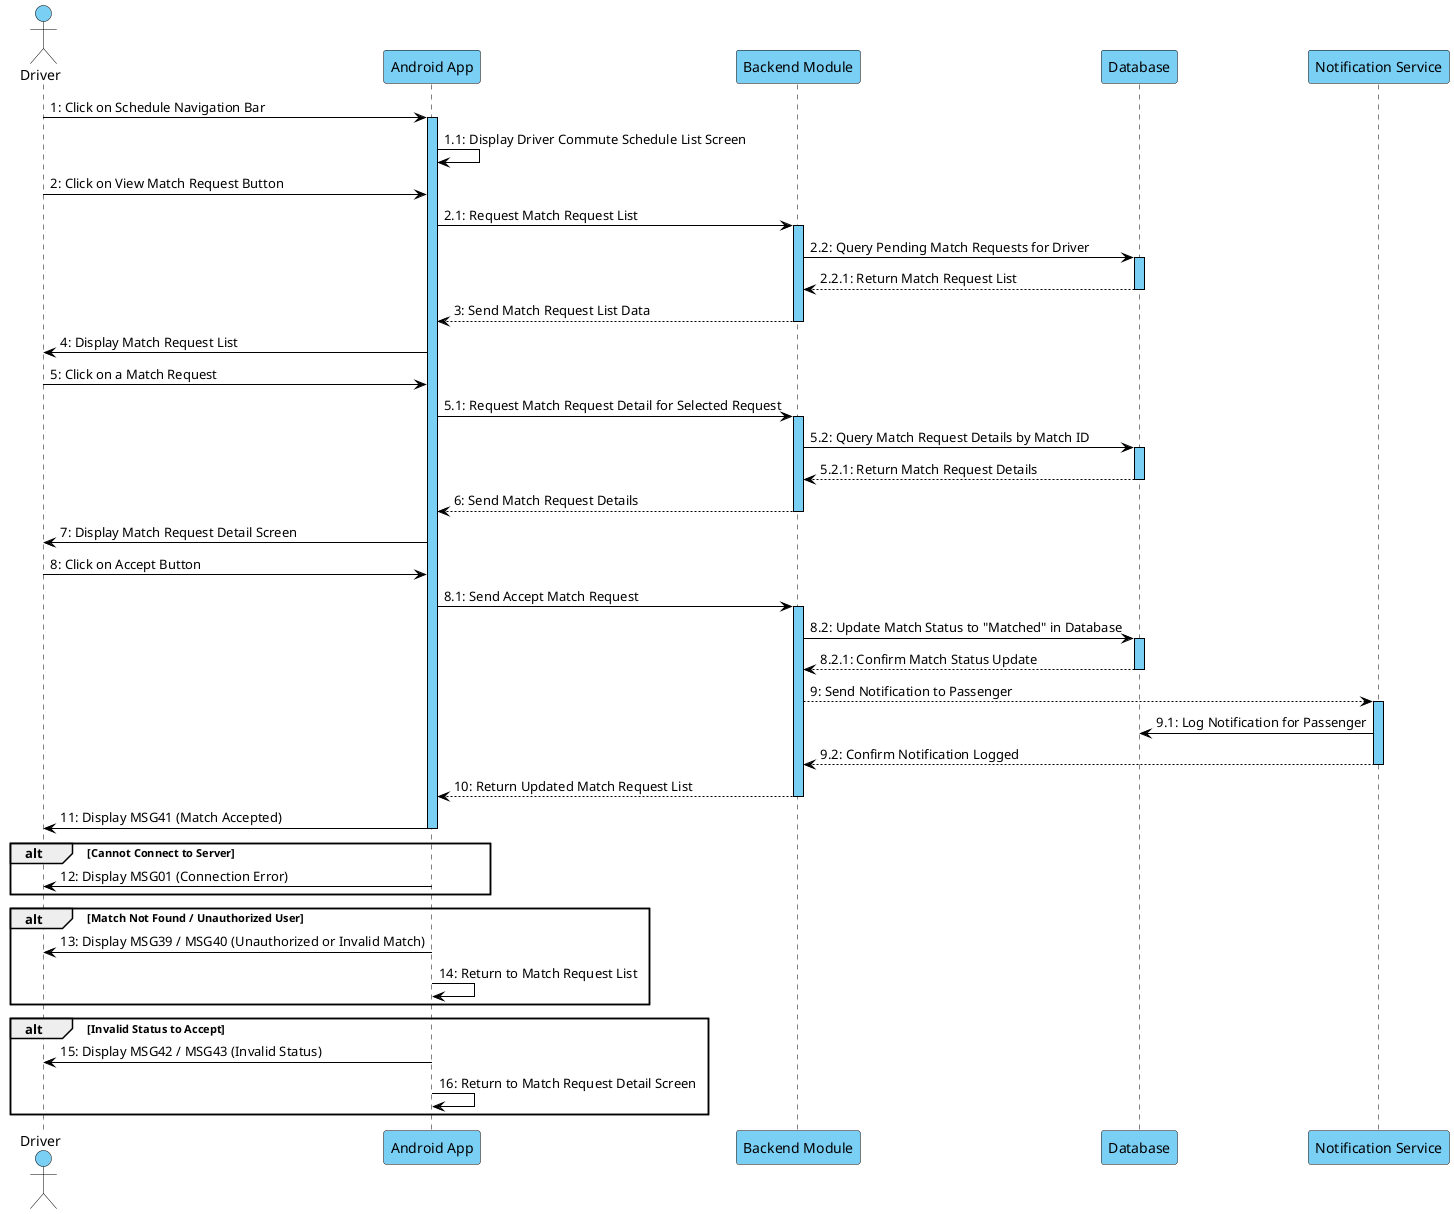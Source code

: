 @startuml AcceptJourneyMatchRequestSequenceDiagram
skinparam BackgroundColor #ffffff
skinparam sequence {
    LifeLineBorderColor #000000
    LifeLineBackgroundColor #7acff5
    ParticipantBackgroundColor #7acff5
    ParticipantBorderColor #000000
    ActorBackgroundColor #7acff5
    ActorBorderColor #000000
    ArrowColor #000000
    SequenceBoxBackgroundColor #7acff5
}

actor "Driver" as Driver
participant "Android App" as App
participant "Backend Module" as Backend
participant "Database" as DB
participant "Notification Service" as NotificationService

Driver -> App : 1: Click on Schedule Navigation Bar
activate App

App -> App : 1.1: Display Driver Commute Schedule List Screen

Driver -> App : 2: Click on View Match Request Button
App -> Backend : 2.1: Request Match Request List
activate Backend

Backend -> DB : 2.2: Query Pending Match Requests for Driver
activate DB
DB --> Backend : 2.2.1: Return Match Request List
deactivate DB

Backend --> App : 3: Send Match Request List Data
deactivate Backend

App -> Driver : 4: Display Match Request List

Driver -> App : 5: Click on a Match Request
App -> Backend : 5.1: Request Match Request Detail for Selected Request
activate Backend

Backend -> DB : 5.2: Query Match Request Details by Match ID
activate DB
DB --> Backend : 5.2.1: Return Match Request Details
deactivate DB

Backend --> App : 6: Send Match Request Details
deactivate Backend

App -> Driver : 7: Display Match Request Detail Screen

Driver -> App : 8: Click on Accept Button
App -> Backend : 8.1: Send Accept Match Request
activate Backend

Backend -> DB : 8.2: Update Match Status to "Matched" in Database
activate DB
DB --> Backend : 8.2.1: Confirm Match Status Update
deactivate DB

Backend --> NotificationService : 9: Send Notification to Passenger
activate NotificationService

NotificationService -> DB : 9.1: Log Notification for Passenger
NotificationService --> Backend : 9.2: Confirm Notification Logged
deactivate NotificationService

Backend --> App : 10: Return Updated Match Request List
deactivate Backend

App -> Driver : 11: Display MSG41 (Match Accepted)
deactivate App

alt Cannot Connect to Server
    App -> Driver : 12: Display MSG01 (Connection Error)
end

alt Match Not Found / Unauthorized User
    App -> Driver : 13: Display MSG39 / MSG40 (Unauthorized or Invalid Match)
    App -> App : 14: Return to Match Request List
end

alt Invalid Status to Accept
    App -> Driver : 15: Display MSG42 / MSG43 (Invalid Status)
    App -> App : 16: Return to Match Request Detail Screen
end

@enduml
